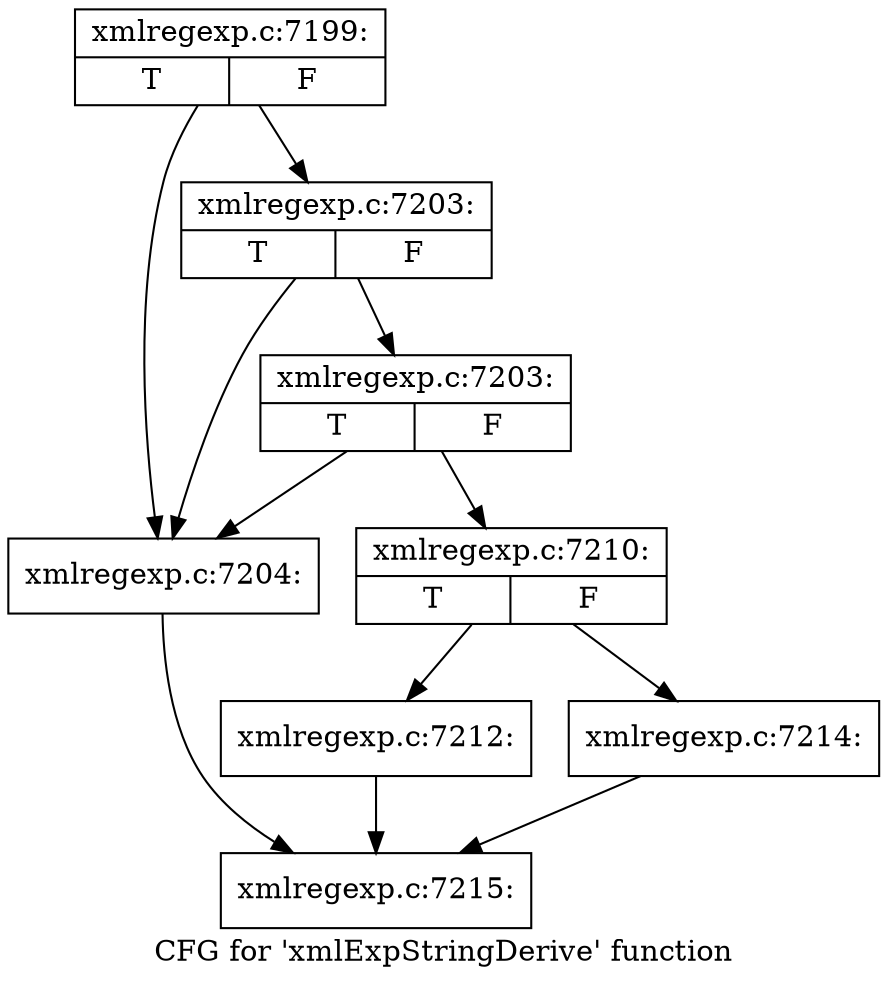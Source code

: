 digraph "CFG for 'xmlExpStringDerive' function" {
	label="CFG for 'xmlExpStringDerive' function";

	Node0x39eed40 [shape=record,label="{xmlregexp.c:7199:|{<s0>T|<s1>F}}"];
	Node0x39eed40 -> Node0x39f01a0;
	Node0x39eed40 -> Node0x39f02c0;
	Node0x39f02c0 [shape=record,label="{xmlregexp.c:7203:|{<s0>T|<s1>F}}"];
	Node0x39f02c0 -> Node0x39f01a0;
	Node0x39f02c0 -> Node0x39f0240;
	Node0x39f0240 [shape=record,label="{xmlregexp.c:7203:|{<s0>T|<s1>F}}"];
	Node0x39f0240 -> Node0x39f01a0;
	Node0x39f0240 -> Node0x39f01f0;
	Node0x39f01a0 [shape=record,label="{xmlregexp.c:7204:}"];
	Node0x39f01a0 -> Node0x39e9f00;
	Node0x39f01f0 [shape=record,label="{xmlregexp.c:7210:|{<s0>T|<s1>F}}"];
	Node0x39f01f0 -> Node0x39f14c0;
	Node0x39f01f0 -> Node0x39f19e0;
	Node0x39f14c0 [shape=record,label="{xmlregexp.c:7212:}"];
	Node0x39f14c0 -> Node0x39e9f00;
	Node0x39f19e0 [shape=record,label="{xmlregexp.c:7214:}"];
	Node0x39f19e0 -> Node0x39e9f00;
	Node0x39e9f00 [shape=record,label="{xmlregexp.c:7215:}"];
}
